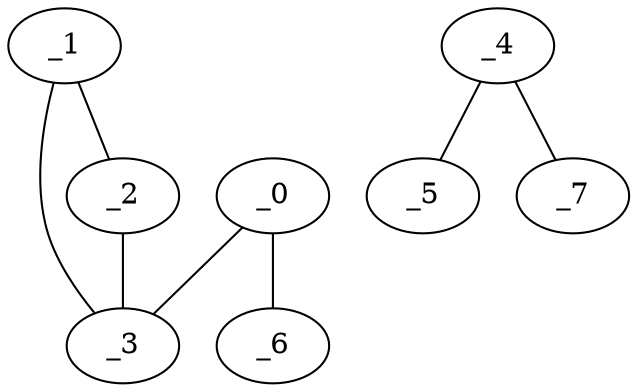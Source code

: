 graph EP1_0142 {
	_0	 [x="2.24",
		y="2.75"];
	_3	 [x="0.857048",
		y="3.50077"];
	_0 -- _3;
	_6	 [x="1.29114",
		y="0.62506"];
	_0 -- _6;
	_1	 [x="2.27348",
		y="1.0208"];
	_2	 [x="0.733729",
		y="0.945043"];
	_1 -- _2;
	_1 -- _3;
	_2 -- _3;
	_4	 [x="0.6",
		y="1.74"];
	_5	 [x="1.78922",
		y="2.07778"];
	_4 -- _5;
	_7	 [x="2.76612",
		y="2.84541"];
	_4 -- _7;
}

